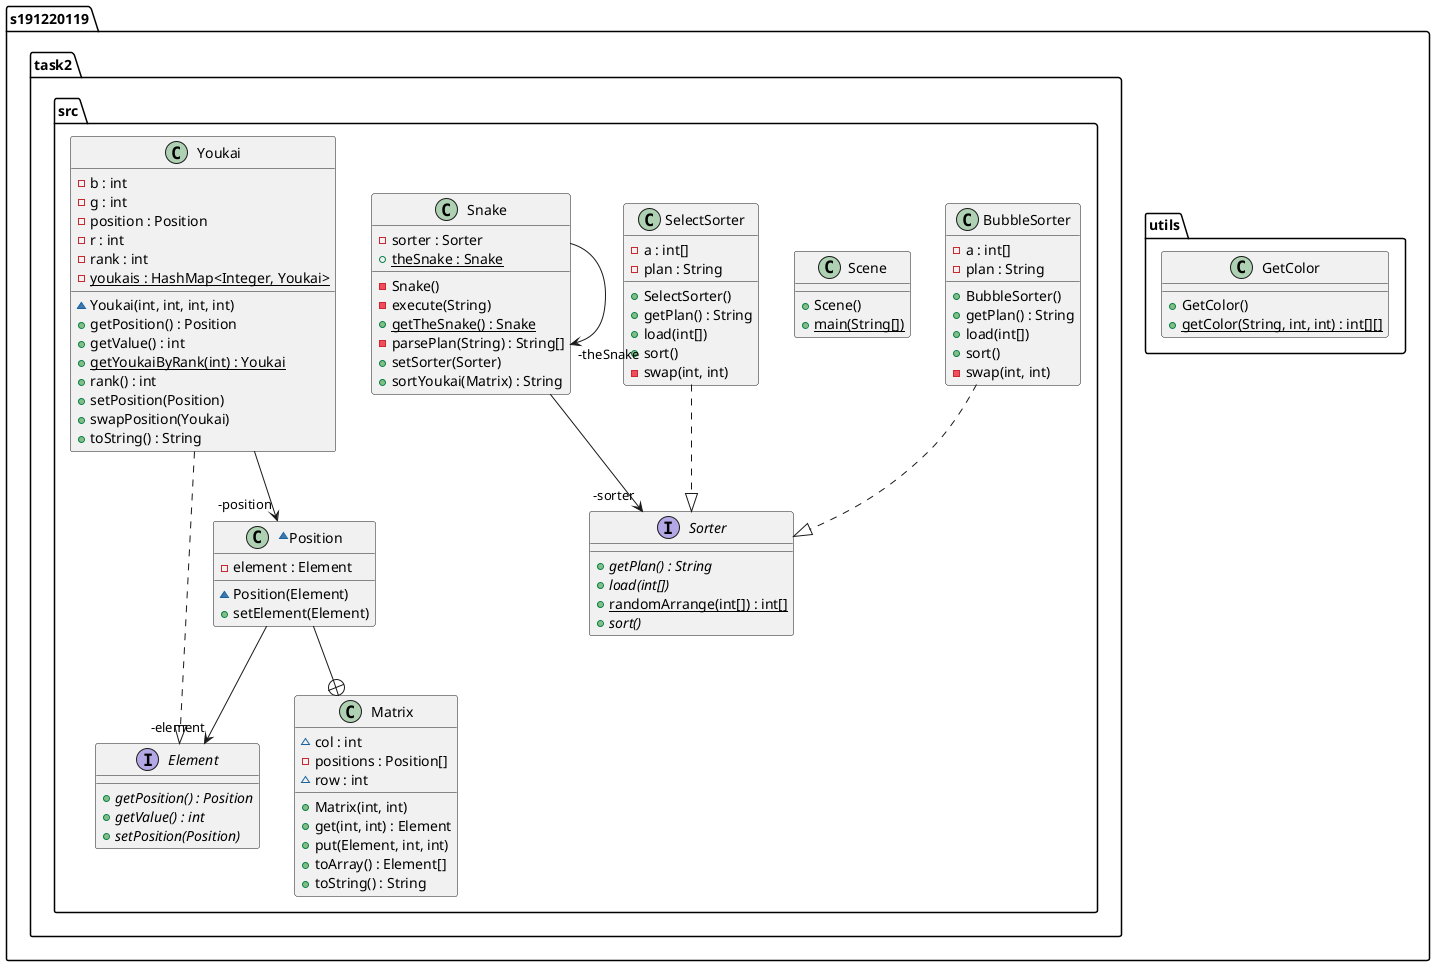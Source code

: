 @startuml class-task2
package s191220119.utils {
  class GetColor {
    + GetColor()
    + getColor(String, int, int) : int[][] {static}
  }
}
package s191220119.task2.src {
  class BubbleSorter {
    - a : int[]
    - plan : String
    + BubbleSorter()
    + getPlan() : String
    + load(int[])
    + sort()
    - swap(int, int)
  }
  interface Element {
    + getPosition() : Position {abstract}
    + getValue() : int {abstract}
    + setPosition(Position) {abstract}
  }
  class Matrix {
    ~ col : int
    - positions : Position[]
    ~ row : int
    + Matrix(int, int)
    + get(int, int) : Element
    + put(Element, int, int)
    + toArray() : Element[]
    + toString() : String
  }
  ~class Position {
    - element : Element
    ~ Position(Element)
    + setElement(Element)
  }
  class Scene {
    + Scene()
    + main(String[]) {static}
  }
  class SelectSorter {
    - a : int[]
    - plan : String
    + SelectSorter()
    + getPlan() : String
    + load(int[])
    + sort()
    - swap(int, int)
  }
  class Snake {
    - sorter : Sorter
    + theSnake : Snake {static}
    - Snake()
    - execute(String)
    + getTheSnake() : Snake {static}
    - parsePlan(String) : String[]
    + setSorter(Sorter)
    + sortYoukai(Matrix) : String
  }
  interface Sorter {
    + getPlan() : String {abstract}
    + load(int[]) {abstract}
    + randomArrange(int[]) : int[] {static}
    + sort() {abstract}
  }
  class Youkai {
    - b : int
    - g : int
    - position : Position
    - r : int
    - rank : int
    - youkais : HashMap<Integer, Youkai> {static}
    ~ Youkai(int, int, int, int)
    + getPosition() : Position
    + getValue() : int
    + getYoukaiByRank(int) : Youkai {static}
    + rank() : int
    + setPosition(Position)
    + swapPosition(Youkai)
    + toString() : String
  }
}
Position --+ Matrix
Position -->  "-element" Element
Snake -->  "-sorter" Sorter
Snake -->  "-theSnake" Snake
Youkai -->  "-position" Position
BubbleSorter ..|> Sorter 
SelectSorter ..|> Sorter 
Youkai ..|> Element 
@enduml